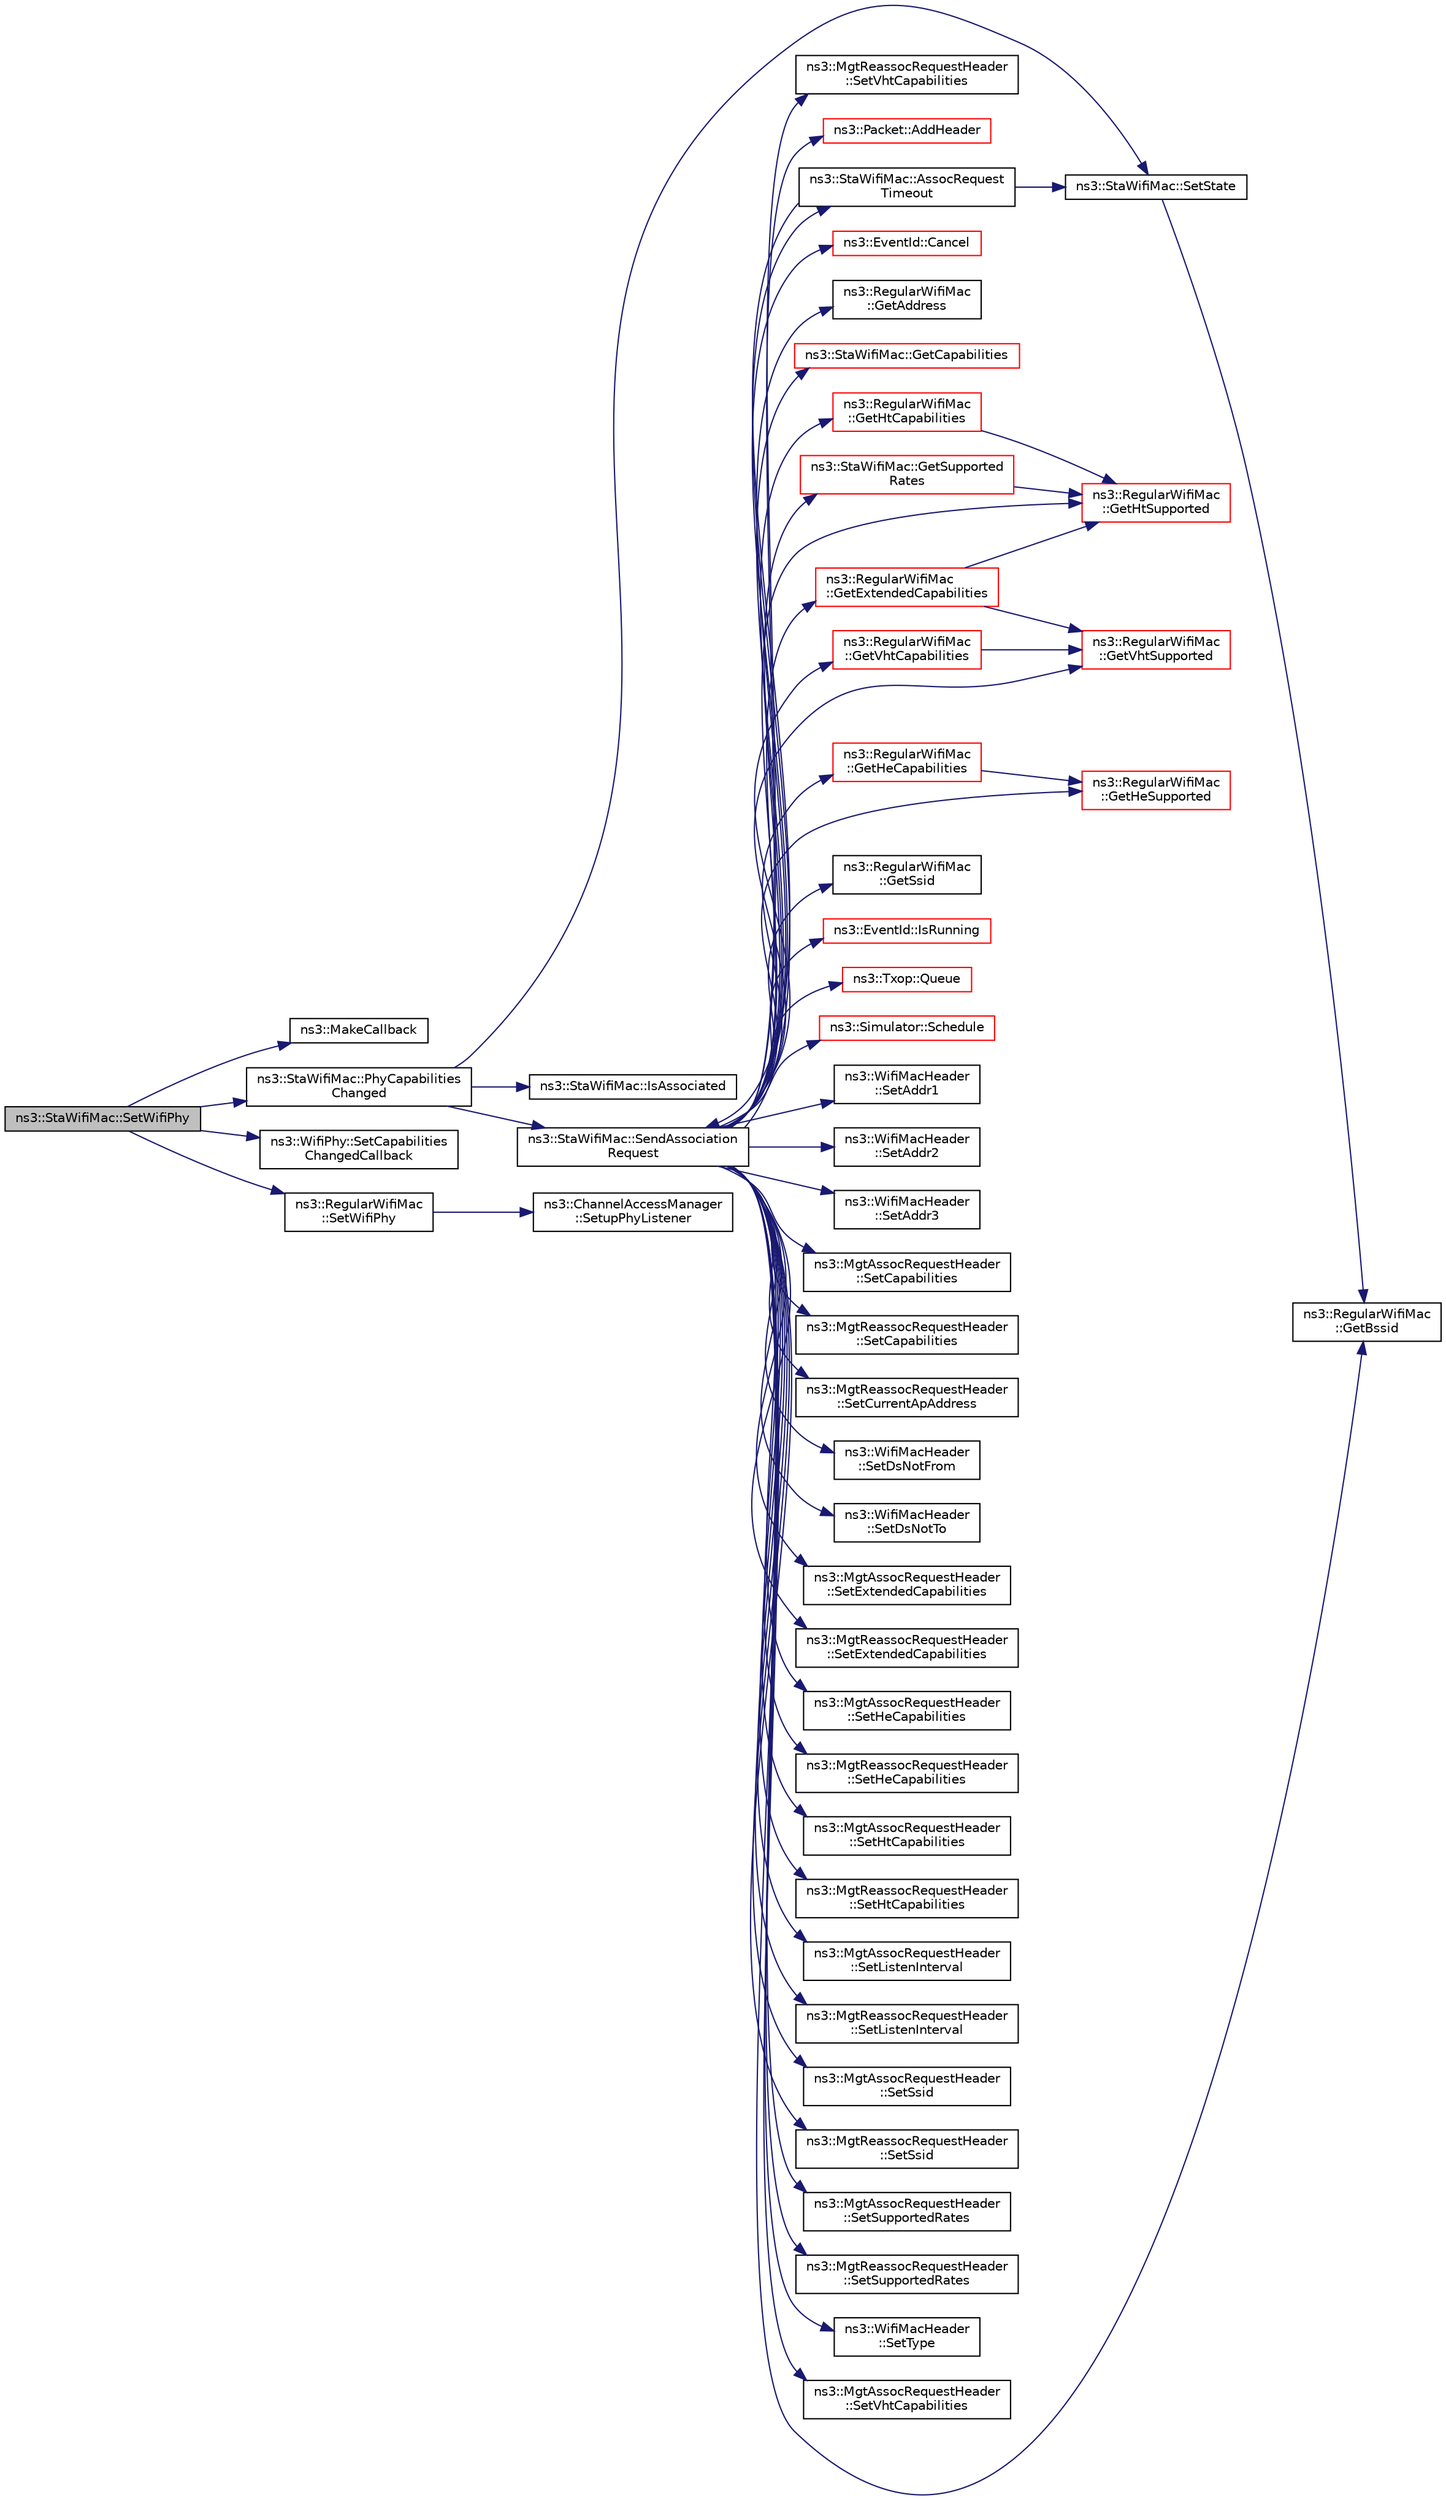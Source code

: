 digraph "ns3::StaWifiMac::SetWifiPhy"
{
 // LATEX_PDF_SIZE
  edge [fontname="Helvetica",fontsize="10",labelfontname="Helvetica",labelfontsize="10"];
  node [fontname="Helvetica",fontsize="10",shape=record];
  rankdir="LR";
  Node1 [label="ns3::StaWifiMac::SetWifiPhy",height=0.2,width=0.4,color="black", fillcolor="grey75", style="filled", fontcolor="black",tooltip=" "];
  Node1 -> Node2 [color="midnightblue",fontsize="10",style="solid",fontname="Helvetica"];
  Node2 [label="ns3::MakeCallback",height=0.2,width=0.4,color="black", fillcolor="white", style="filled",URL="$namespacens3.html#af1dde3c04374147fca0cfe3b0766d664",tooltip="Build Callbacks for class method members which take varying numbers of arguments and potentially retu..."];
  Node1 -> Node3 [color="midnightblue",fontsize="10",style="solid",fontname="Helvetica"];
  Node3 [label="ns3::StaWifiMac::PhyCapabilities\lChanged",height=0.2,width=0.4,color="black", fillcolor="white", style="filled",URL="$classns3_1_1_sta_wifi_mac.html#ab1221b9151a49b25c011f854215f35fb",tooltip="Indicate that PHY capabilities have changed."];
  Node3 -> Node4 [color="midnightblue",fontsize="10",style="solid",fontname="Helvetica"];
  Node4 [label="ns3::StaWifiMac::IsAssociated",height=0.2,width=0.4,color="black", fillcolor="white", style="filled",URL="$classns3_1_1_sta_wifi_mac.html#a5725522486784f1db97cdb7020d41246",tooltip="Return whether we are associated with an AP."];
  Node3 -> Node5 [color="midnightblue",fontsize="10",style="solid",fontname="Helvetica"];
  Node5 [label="ns3::StaWifiMac::SendAssociation\lRequest",height=0.2,width=0.4,color="black", fillcolor="white", style="filled",URL="$classns3_1_1_sta_wifi_mac.html#af2ab6272caa11513770336a92cd714bc",tooltip="Forward an association or reassociation request packet to the DCF."];
  Node5 -> Node6 [color="midnightblue",fontsize="10",style="solid",fontname="Helvetica"];
  Node6 [label="ns3::Packet::AddHeader",height=0.2,width=0.4,color="red", fillcolor="white", style="filled",URL="$classns3_1_1_packet.html#a465108c595a0bc592095cbcab1832ed8",tooltip="Add header to this packet."];
  Node5 -> Node51 [color="midnightblue",fontsize="10",style="solid",fontname="Helvetica"];
  Node51 [label="ns3::StaWifiMac::AssocRequest\lTimeout",height=0.2,width=0.4,color="black", fillcolor="white", style="filled",URL="$classns3_1_1_sta_wifi_mac.html#a76c7409a492791cc1c3f35d779072371",tooltip="This method is called after the association timeout occurred."];
  Node51 -> Node5 [color="midnightblue",fontsize="10",style="solid",fontname="Helvetica"];
  Node51 -> Node52 [color="midnightblue",fontsize="10",style="solid",fontname="Helvetica"];
  Node52 [label="ns3::StaWifiMac::SetState",height=0.2,width=0.4,color="black", fillcolor="white", style="filled",URL="$classns3_1_1_sta_wifi_mac.html#a1253ad1bd7821a1aedab2a7c847993b9",tooltip="Set the current MAC state."];
  Node52 -> Node53 [color="midnightblue",fontsize="10",style="solid",fontname="Helvetica"];
  Node53 [label="ns3::RegularWifiMac\l::GetBssid",height=0.2,width=0.4,color="black", fillcolor="white", style="filled",URL="$classns3_1_1_regular_wifi_mac.html#ae94a96d4c653e4f0c6e501b54e63ee38",tooltip=" "];
  Node5 -> Node54 [color="midnightblue",fontsize="10",style="solid",fontname="Helvetica"];
  Node54 [label="ns3::EventId::Cancel",height=0.2,width=0.4,color="red", fillcolor="white", style="filled",URL="$classns3_1_1_event_id.html#a993ae94e48e014e1afd47edb16db7a11",tooltip="This method is syntactic sugar for the ns3::Simulator::Cancel method."];
  Node5 -> Node102 [color="midnightblue",fontsize="10",style="solid",fontname="Helvetica"];
  Node102 [label="ns3::RegularWifiMac\l::GetAddress",height=0.2,width=0.4,color="black", fillcolor="white", style="filled",URL="$classns3_1_1_regular_wifi_mac.html#aec7ede7cc93b6ec04d447b1649ab27e8",tooltip=" "];
  Node5 -> Node53 [color="midnightblue",fontsize="10",style="solid",fontname="Helvetica"];
  Node5 -> Node103 [color="midnightblue",fontsize="10",style="solid",fontname="Helvetica"];
  Node103 [label="ns3::StaWifiMac::GetCapabilities",height=0.2,width=0.4,color="red", fillcolor="white", style="filled",URL="$classns3_1_1_sta_wifi_mac.html#a0397f8405807807b4dab2e1271260d69",tooltip="Return the Capability information of the current STA."];
  Node5 -> Node112 [color="midnightblue",fontsize="10",style="solid",fontname="Helvetica"];
  Node112 [label="ns3::RegularWifiMac\l::GetExtendedCapabilities",height=0.2,width=0.4,color="red", fillcolor="white", style="filled",URL="$classns3_1_1_regular_wifi_mac.html#a243c2648b9d9b54cf6b056f1d4124171",tooltip="Return the extended capabilities of the device."];
  Node112 -> Node113 [color="midnightblue",fontsize="10",style="solid",fontname="Helvetica"];
  Node113 [label="ns3::RegularWifiMac\l::GetHtSupported",height=0.2,width=0.4,color="red", fillcolor="white", style="filled",URL="$classns3_1_1_regular_wifi_mac.html#a9b3ffa51f38fbdb175b811dddb83b90e",tooltip="Return whether the device supports HT."];
  Node112 -> Node117 [color="midnightblue",fontsize="10",style="solid",fontname="Helvetica"];
  Node117 [label="ns3::RegularWifiMac\l::GetVhtSupported",height=0.2,width=0.4,color="red", fillcolor="white", style="filled",URL="$classns3_1_1_regular_wifi_mac.html#aec05eb1ee6425e02651bab0cffc4b60a",tooltip="Return whether the device supports VHT."];
  Node5 -> Node122 [color="midnightblue",fontsize="10",style="solid",fontname="Helvetica"];
  Node122 [label="ns3::RegularWifiMac\l::GetHeCapabilities",height=0.2,width=0.4,color="red", fillcolor="white", style="filled",URL="$classns3_1_1_regular_wifi_mac.html#adf97076ae2932e9d28c40e842a338d7d",tooltip="Return the HE capabilities of the device."];
  Node122 -> Node126 [color="midnightblue",fontsize="10",style="solid",fontname="Helvetica"];
  Node126 [label="ns3::RegularWifiMac\l::GetHeSupported",height=0.2,width=0.4,color="red", fillcolor="white", style="filled",URL="$classns3_1_1_regular_wifi_mac.html#a732aef31f554ded767ffec1beb12efe5",tooltip="Return whether the device supports HE."];
  Node5 -> Node126 [color="midnightblue",fontsize="10",style="solid",fontname="Helvetica"];
  Node5 -> Node153 [color="midnightblue",fontsize="10",style="solid",fontname="Helvetica"];
  Node153 [label="ns3::RegularWifiMac\l::GetHtCapabilities",height=0.2,width=0.4,color="red", fillcolor="white", style="filled",URL="$classns3_1_1_regular_wifi_mac.html#ad51001e4ea7ef05fb584002b158a4e3e",tooltip="Return the HT capabilities of the device."];
  Node153 -> Node113 [color="midnightblue",fontsize="10",style="solid",fontname="Helvetica"];
  Node5 -> Node113 [color="midnightblue",fontsize="10",style="solid",fontname="Helvetica"];
  Node5 -> Node173 [color="midnightblue",fontsize="10",style="solid",fontname="Helvetica"];
  Node173 [label="ns3::RegularWifiMac\l::GetSsid",height=0.2,width=0.4,color="black", fillcolor="white", style="filled",URL="$classns3_1_1_regular_wifi_mac.html#acffe8d4db892391c9fe5f2365edeb4b5",tooltip=" "];
  Node5 -> Node174 [color="midnightblue",fontsize="10",style="solid",fontname="Helvetica"];
  Node174 [label="ns3::StaWifiMac::GetSupported\lRates",height=0.2,width=0.4,color="red", fillcolor="white", style="filled",URL="$classns3_1_1_sta_wifi_mac.html#a484da19ff4bb12683c7c77c68f45c458",tooltip="Return an instance of SupportedRates that contains all rates that we support including HT rates."];
  Node174 -> Node113 [color="midnightblue",fontsize="10",style="solid",fontname="Helvetica"];
  Node5 -> Node183 [color="midnightblue",fontsize="10",style="solid",fontname="Helvetica"];
  Node183 [label="ns3::RegularWifiMac\l::GetVhtCapabilities",height=0.2,width=0.4,color="red", fillcolor="white", style="filled",URL="$classns3_1_1_regular_wifi_mac.html#a016a83d8f0d89790ac9c177fa2d6751e",tooltip="Return the VHT capabilities of the device."];
  Node183 -> Node117 [color="midnightblue",fontsize="10",style="solid",fontname="Helvetica"];
  Node5 -> Node117 [color="midnightblue",fontsize="10",style="solid",fontname="Helvetica"];
  Node5 -> Node198 [color="midnightblue",fontsize="10",style="solid",fontname="Helvetica"];
  Node198 [label="ns3::EventId::IsRunning",height=0.2,width=0.4,color="red", fillcolor="white", style="filled",URL="$classns3_1_1_event_id.html#a8b41e6f8c54db6bede8a7dcaf917074a",tooltip="This method is syntactic sugar for !IsExpired()."];
  Node5 -> Node202 [color="midnightblue",fontsize="10",style="solid",fontname="Helvetica"];
  Node202 [label="ns3::Txop::Queue",height=0.2,width=0.4,color="red", fillcolor="white", style="filled",URL="$classns3_1_1_txop.html#ae0a0bbafaed367559bce8c10c184666f",tooltip=" "];
  Node5 -> Node320 [color="midnightblue",fontsize="10",style="solid",fontname="Helvetica"];
  Node320 [label="ns3::Simulator::Schedule",height=0.2,width=0.4,color="red", fillcolor="white", style="filled",URL="$classns3_1_1_simulator.html#a3da7d28335c8ac0e3e86781f766df241",tooltip="Schedule an event to expire after delay."];
  Node5 -> Node334 [color="midnightblue",fontsize="10",style="solid",fontname="Helvetica"];
  Node334 [label="ns3::WifiMacHeader\l::SetAddr1",height=0.2,width=0.4,color="black", fillcolor="white", style="filled",URL="$classns3_1_1_wifi_mac_header.html#a6478a02b80d5c01657714c5c7a0ae1cb",tooltip="Fill the Address 1 field with the given address."];
  Node5 -> Node335 [color="midnightblue",fontsize="10",style="solid",fontname="Helvetica"];
  Node335 [label="ns3::WifiMacHeader\l::SetAddr2",height=0.2,width=0.4,color="black", fillcolor="white", style="filled",URL="$classns3_1_1_wifi_mac_header.html#ab6a0efdc43d39b5da5d17eae9665271d",tooltip="Fill the Address 2 field with the given address."];
  Node5 -> Node336 [color="midnightblue",fontsize="10",style="solid",fontname="Helvetica"];
  Node336 [label="ns3::WifiMacHeader\l::SetAddr3",height=0.2,width=0.4,color="black", fillcolor="white", style="filled",URL="$classns3_1_1_wifi_mac_header.html#ace2fd1624db247bd42cbe9182996bb0e",tooltip="Fill the Address 3 field with the given address."];
  Node5 -> Node337 [color="midnightblue",fontsize="10",style="solid",fontname="Helvetica"];
  Node337 [label="ns3::MgtAssocRequestHeader\l::SetCapabilities",height=0.2,width=0.4,color="black", fillcolor="white", style="filled",URL="$classns3_1_1_mgt_assoc_request_header.html#ab3534737c8397ce42b0cca1680e50321",tooltip="Set the Capability information."];
  Node5 -> Node338 [color="midnightblue",fontsize="10",style="solid",fontname="Helvetica"];
  Node338 [label="ns3::MgtReassocRequestHeader\l::SetCapabilities",height=0.2,width=0.4,color="black", fillcolor="white", style="filled",URL="$classns3_1_1_mgt_reassoc_request_header.html#a3d70d9bdf016ef7010dd8d84077ab8bf",tooltip="Set the Capability information."];
  Node5 -> Node339 [color="midnightblue",fontsize="10",style="solid",fontname="Helvetica"];
  Node339 [label="ns3::MgtReassocRequestHeader\l::SetCurrentApAddress",height=0.2,width=0.4,color="black", fillcolor="white", style="filled",URL="$classns3_1_1_mgt_reassoc_request_header.html#ae69c3dcc07b5884960871368e78f1b61",tooltip="Set the address of the current access point."];
  Node5 -> Node340 [color="midnightblue",fontsize="10",style="solid",fontname="Helvetica"];
  Node340 [label="ns3::WifiMacHeader\l::SetDsNotFrom",height=0.2,width=0.4,color="black", fillcolor="white", style="filled",URL="$classns3_1_1_wifi_mac_header.html#a02edeb349da4aacc6b376fcf76ff99cc",tooltip="Un-set the From DS bit in the Frame Control field."];
  Node5 -> Node341 [color="midnightblue",fontsize="10",style="solid",fontname="Helvetica"];
  Node341 [label="ns3::WifiMacHeader\l::SetDsNotTo",height=0.2,width=0.4,color="black", fillcolor="white", style="filled",URL="$classns3_1_1_wifi_mac_header.html#a977cd5a09062bfc3660a23acdebd75ec",tooltip="Un-set the To DS bit in the Frame Control field."];
  Node5 -> Node342 [color="midnightblue",fontsize="10",style="solid",fontname="Helvetica"];
  Node342 [label="ns3::MgtAssocRequestHeader\l::SetExtendedCapabilities",height=0.2,width=0.4,color="black", fillcolor="white", style="filled",URL="$classns3_1_1_mgt_assoc_request_header.html#a56cde7db10d2adf60aa18085f4c58ed8",tooltip="Set the Extended Capabilities."];
  Node5 -> Node343 [color="midnightblue",fontsize="10",style="solid",fontname="Helvetica"];
  Node343 [label="ns3::MgtReassocRequestHeader\l::SetExtendedCapabilities",height=0.2,width=0.4,color="black", fillcolor="white", style="filled",URL="$classns3_1_1_mgt_reassoc_request_header.html#a88a83d7f75eb402bc1c7cab6ba243402",tooltip="Set the Extended Capabilities."];
  Node5 -> Node344 [color="midnightblue",fontsize="10",style="solid",fontname="Helvetica"];
  Node344 [label="ns3::MgtAssocRequestHeader\l::SetHeCapabilities",height=0.2,width=0.4,color="black", fillcolor="white", style="filled",URL="$classns3_1_1_mgt_assoc_request_header.html#a0457b2b26f92f9763aaf87758b705b2a",tooltip="Set the HE capabilities."];
  Node5 -> Node345 [color="midnightblue",fontsize="10",style="solid",fontname="Helvetica"];
  Node345 [label="ns3::MgtReassocRequestHeader\l::SetHeCapabilities",height=0.2,width=0.4,color="black", fillcolor="white", style="filled",URL="$classns3_1_1_mgt_reassoc_request_header.html#addd4613b27710fd7f9b356bc62f6059b",tooltip="Set the HE capabilities."];
  Node5 -> Node346 [color="midnightblue",fontsize="10",style="solid",fontname="Helvetica"];
  Node346 [label="ns3::MgtAssocRequestHeader\l::SetHtCapabilities",height=0.2,width=0.4,color="black", fillcolor="white", style="filled",URL="$classns3_1_1_mgt_assoc_request_header.html#a4e0632c8d60a3b152d6be50c7f1991ca",tooltip="Set the HT capabilities."];
  Node5 -> Node347 [color="midnightblue",fontsize="10",style="solid",fontname="Helvetica"];
  Node347 [label="ns3::MgtReassocRequestHeader\l::SetHtCapabilities",height=0.2,width=0.4,color="black", fillcolor="white", style="filled",URL="$classns3_1_1_mgt_reassoc_request_header.html#a3b8755baf4343ad821e6ae58cc618d36",tooltip="Set the HT capabilities."];
  Node5 -> Node348 [color="midnightblue",fontsize="10",style="solid",fontname="Helvetica"];
  Node348 [label="ns3::MgtAssocRequestHeader\l::SetListenInterval",height=0.2,width=0.4,color="black", fillcolor="white", style="filled",URL="$classns3_1_1_mgt_assoc_request_header.html#a8720f57ef6469e81c3835565ee68c298",tooltip="Set the listen interval."];
  Node5 -> Node349 [color="midnightblue",fontsize="10",style="solid",fontname="Helvetica"];
  Node349 [label="ns3::MgtReassocRequestHeader\l::SetListenInterval",height=0.2,width=0.4,color="black", fillcolor="white", style="filled",URL="$classns3_1_1_mgt_reassoc_request_header.html#a99c28ab6839b3284fdbf060001cb7212",tooltip="Set the listen interval."];
  Node5 -> Node350 [color="midnightblue",fontsize="10",style="solid",fontname="Helvetica"];
  Node350 [label="ns3::MgtAssocRequestHeader\l::SetSsid",height=0.2,width=0.4,color="black", fillcolor="white", style="filled",URL="$classns3_1_1_mgt_assoc_request_header.html#a80438a5c46683abb3ba58264b83bcb84",tooltip="Set the Service Set Identifier (SSID)."];
  Node5 -> Node351 [color="midnightblue",fontsize="10",style="solid",fontname="Helvetica"];
  Node351 [label="ns3::MgtReassocRequestHeader\l::SetSsid",height=0.2,width=0.4,color="black", fillcolor="white", style="filled",URL="$classns3_1_1_mgt_reassoc_request_header.html#a68cd07d6fc288e6b9ddf2f092a0d6885",tooltip="Set the Service Set Identifier (SSID)."];
  Node5 -> Node352 [color="midnightblue",fontsize="10",style="solid",fontname="Helvetica"];
  Node352 [label="ns3::MgtAssocRequestHeader\l::SetSupportedRates",height=0.2,width=0.4,color="black", fillcolor="white", style="filled",URL="$classns3_1_1_mgt_assoc_request_header.html#a21544f8fe47499b5ffa5c23b780a4a15",tooltip="Set the supported rates."];
  Node5 -> Node353 [color="midnightblue",fontsize="10",style="solid",fontname="Helvetica"];
  Node353 [label="ns3::MgtReassocRequestHeader\l::SetSupportedRates",height=0.2,width=0.4,color="black", fillcolor="white", style="filled",URL="$classns3_1_1_mgt_reassoc_request_header.html#a15057e1ac80cea7508f9763d3ddb174b",tooltip="Set the supported rates."];
  Node5 -> Node354 [color="midnightblue",fontsize="10",style="solid",fontname="Helvetica"];
  Node354 [label="ns3::WifiMacHeader\l::SetType",height=0.2,width=0.4,color="black", fillcolor="white", style="filled",URL="$classns3_1_1_wifi_mac_header.html#a71172371f11f1cfcb3912bb03134c285",tooltip="Set Type/Subtype values with the correct values depending on the given type."];
  Node5 -> Node355 [color="midnightblue",fontsize="10",style="solid",fontname="Helvetica"];
  Node355 [label="ns3::MgtAssocRequestHeader\l::SetVhtCapabilities",height=0.2,width=0.4,color="black", fillcolor="white", style="filled",URL="$classns3_1_1_mgt_assoc_request_header.html#ab734df1683e19ea64f8fb4b7d3a8514d",tooltip="Set the VHT capabilities."];
  Node5 -> Node356 [color="midnightblue",fontsize="10",style="solid",fontname="Helvetica"];
  Node356 [label="ns3::MgtReassocRequestHeader\l::SetVhtCapabilities",height=0.2,width=0.4,color="black", fillcolor="white", style="filled",URL="$classns3_1_1_mgt_reassoc_request_header.html#ae0e9462088c8f03f4479cf4da03b112e",tooltip="Set the VHT capabilities."];
  Node3 -> Node52 [color="midnightblue",fontsize="10",style="solid",fontname="Helvetica"];
  Node1 -> Node357 [color="midnightblue",fontsize="10",style="solid",fontname="Helvetica"];
  Node357 [label="ns3::WifiPhy::SetCapabilities\lChangedCallback",height=0.2,width=0.4,color="black", fillcolor="white", style="filled",URL="$classns3_1_1_wifi_phy.html#adc20cd4f0d874fef655da604e7f93573",tooltip=" "];
  Node1 -> Node358 [color="midnightblue",fontsize="10",style="solid",fontname="Helvetica"];
  Node358 [label="ns3::RegularWifiMac\l::SetWifiPhy",height=0.2,width=0.4,color="black", fillcolor="white", style="filled",URL="$classns3_1_1_regular_wifi_mac.html#afac2ce0fb1181ff8f87a4972c41fe2df",tooltip=" "];
  Node358 -> Node359 [color="midnightblue",fontsize="10",style="solid",fontname="Helvetica"];
  Node359 [label="ns3::ChannelAccessManager\l::SetupPhyListener",height=0.2,width=0.4,color="black", fillcolor="white", style="filled",URL="$classns3_1_1_channel_access_manager.html#a8f22051d42b40ab6c063ec613f45a04f",tooltip="Set up listener for PHY events."];
}
